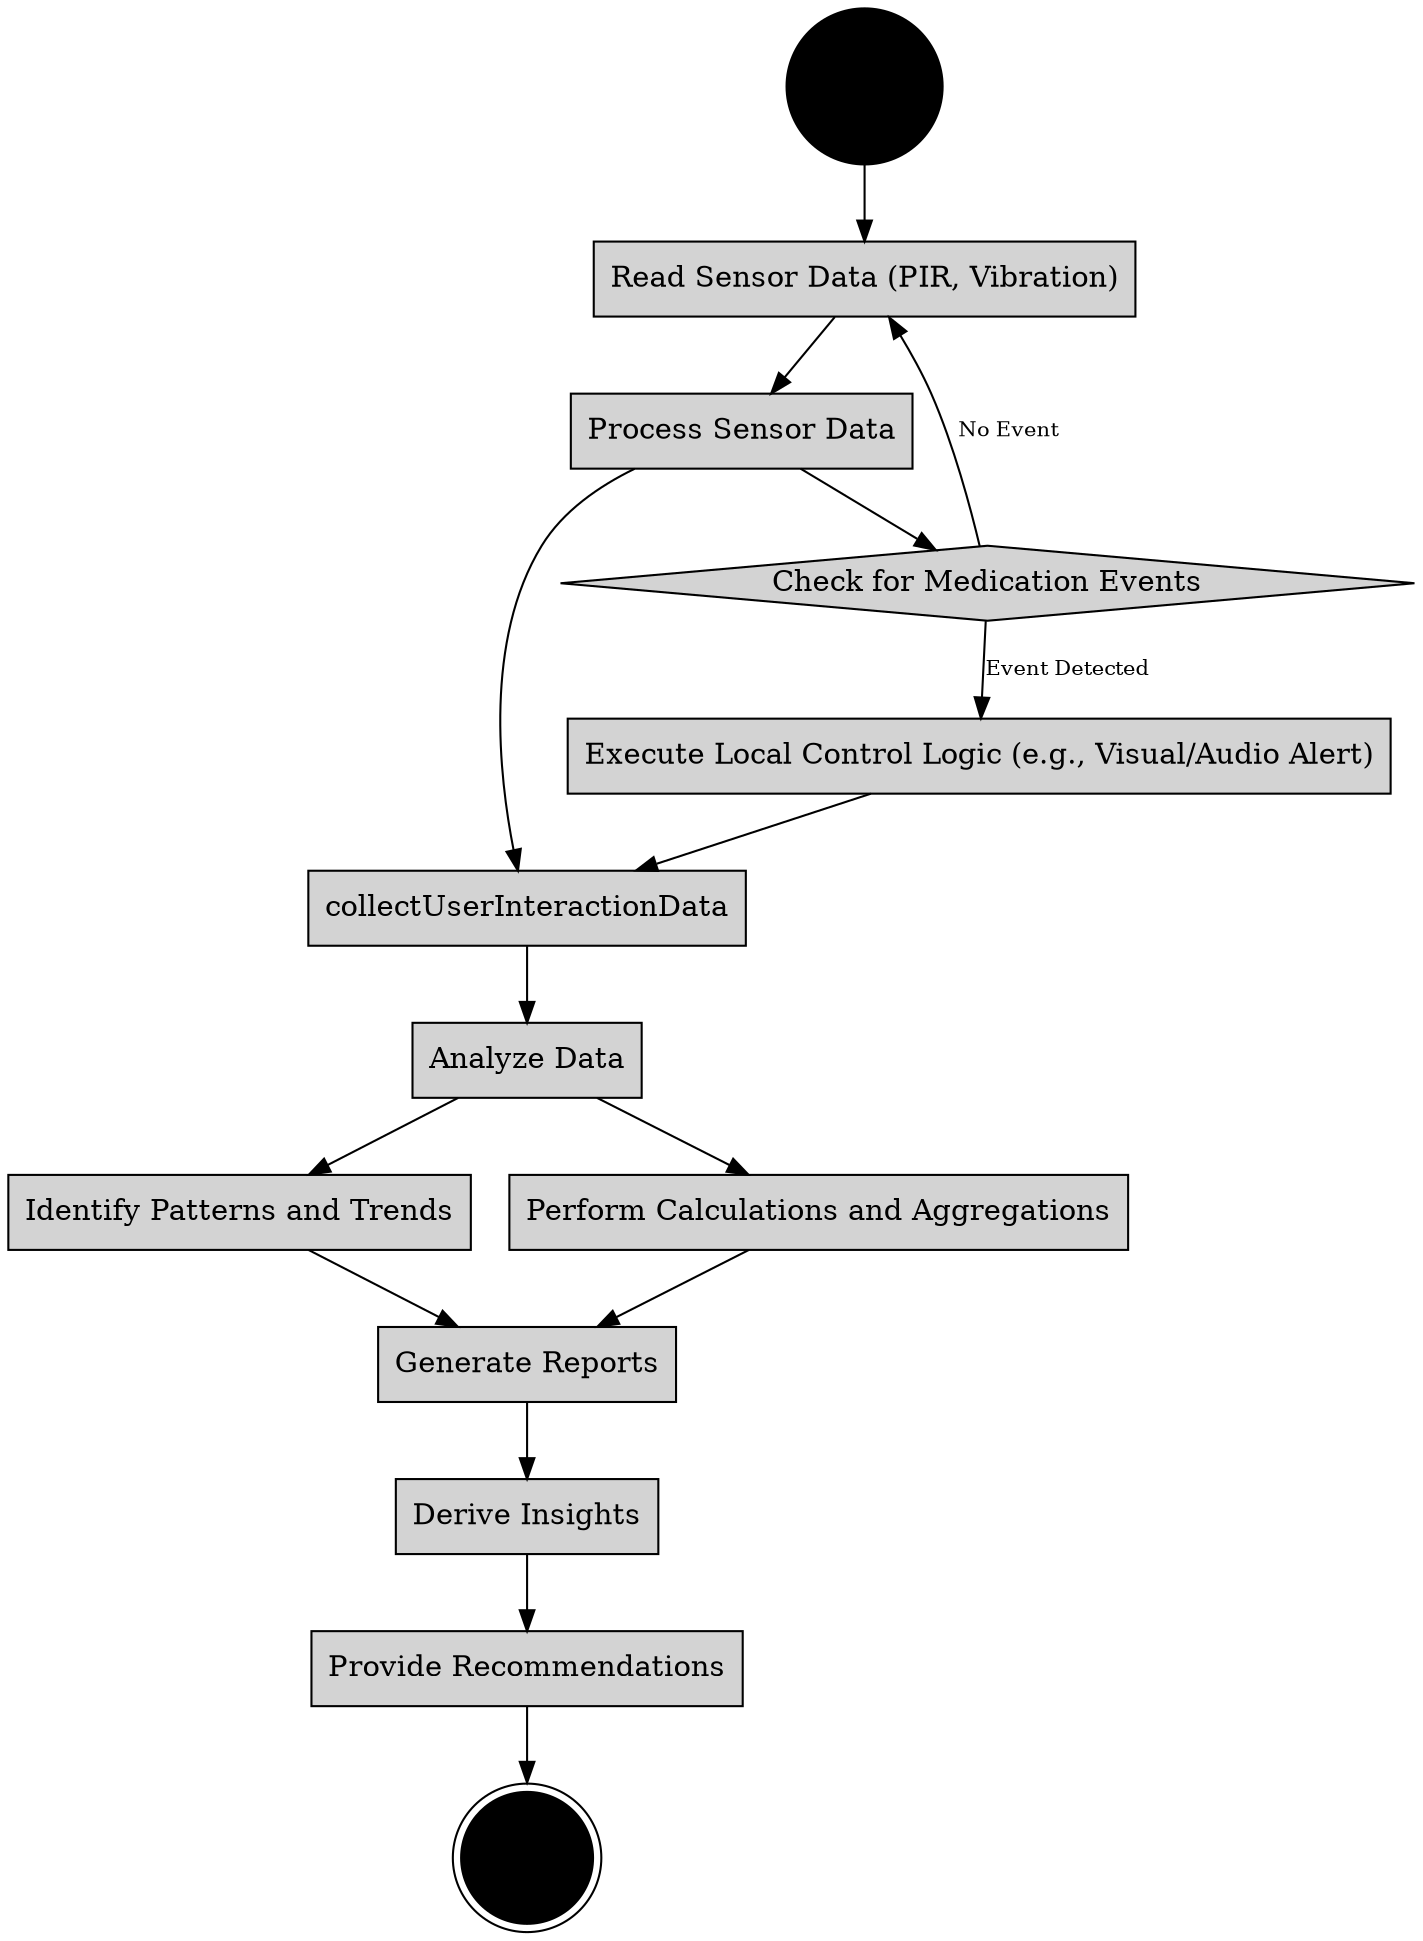digraph CombinedMonitoringAndAnalytics {
    rankdir=TB;
    node [shape=rect, style=filled, fillcolor=lightgrey];
    edge [fontsize=10];

    // Nodes
    start [label="Start", shape=circle, fillcolor=black, width=0.3];
    readSensorData [label="Read Sensor Data (PIR, Vibration)"];
    processData [label="Process Sensor Data"];
    checkForEvents [label="Check for Medication Events", shape=diamond];
    analyzeData [label="Analyze Data"];
    identifyPatterns [label="Identify Patterns and Trends"];
    performCalculations [label="Perform Calculations and Aggregations"];
    executeControlLogic [label="Execute Local Control Logic (e.g., Visual/Audio Alert)"];
    generateReports [label="Generate Reports"];
    deriveInsights [label="Derive Insights"];
    recommendImprovements [label="Provide Recommendations"];
    end [label="End", shape=doublecircle, fillcolor=black, width=0.3];
    collectUserInteractionData [label="collectUserInteractionData"];

    // Edges
    start -> readSensorData;
    readSensorData -> processData;
    processData -> checkForEvents;
    processData -> collectUserInteractionData;
    collectUserInteractionData -> analyzeData;
    checkForEvents -> executeControlLogic [label="Event Detected"];
    checkForEvents -> readSensorData [label="No Event"];
    analyzeData -> identifyPatterns;
    analyzeData -> performCalculations;
    identifyPatterns -> generateReports;
    performCalculations -> generateReports;
    executeControlLogic -> collectUserInteractionData;
    generateReports -> deriveInsights;
    deriveInsights -> recommendImprovements;
    recommendImprovements -> end;
}
